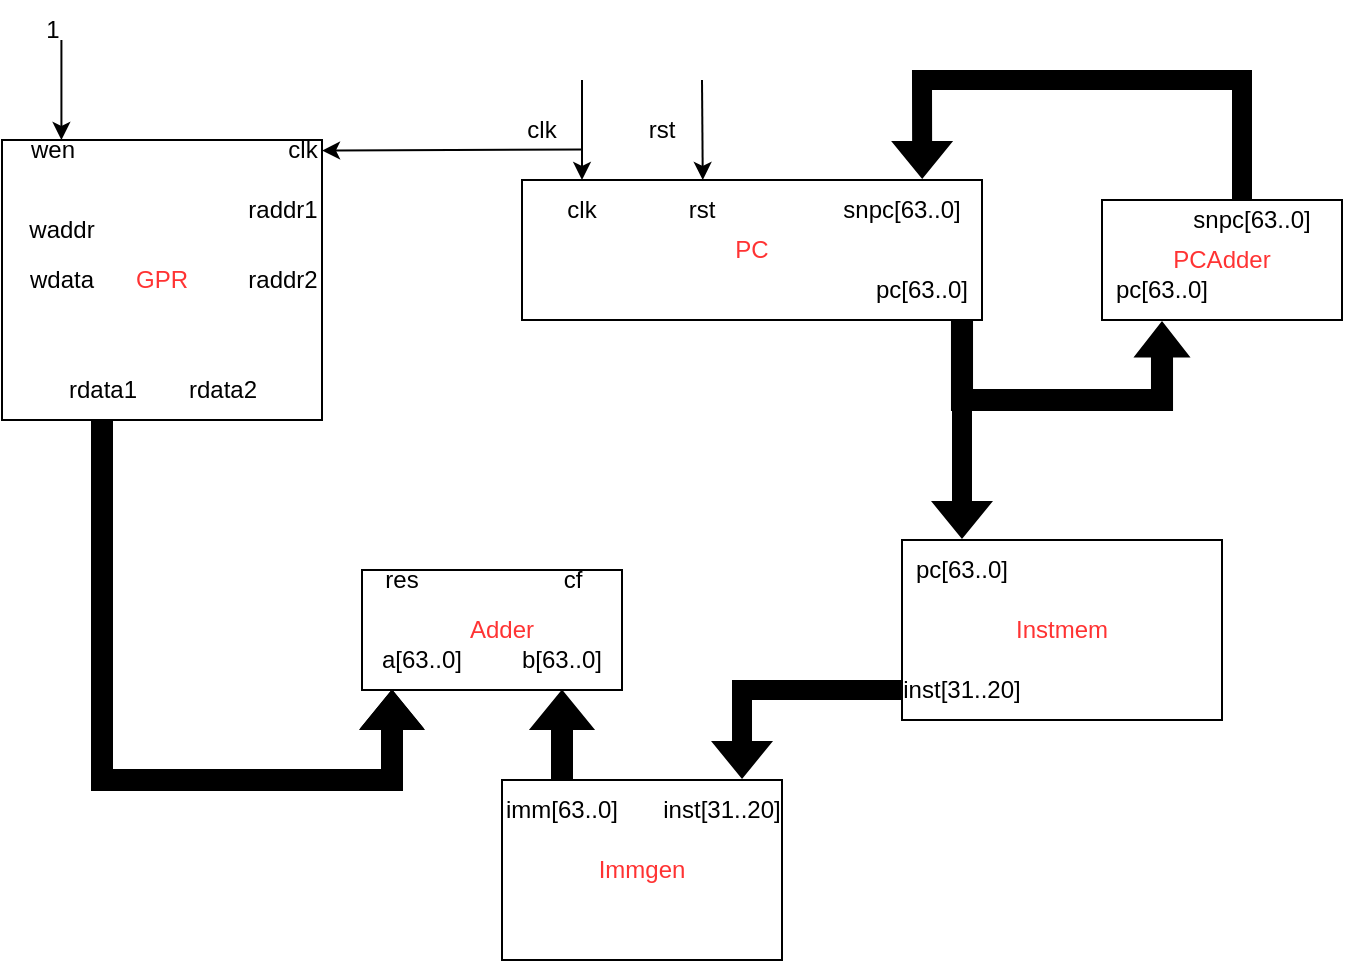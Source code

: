<mxfile version="20.4.1" type="github">
  <diagram id="aY5VUldWK6K_nh4r_hBn" name="Page-1">
    <mxGraphModel dx="786" dy="431" grid="1" gridSize="10" guides="1" tooltips="1" connect="1" arrows="1" fold="1" page="1" pageScale="1" pageWidth="850" pageHeight="1100" math="0" shadow="0">
      <root>
        <mxCell id="0" />
        <mxCell id="1" parent="0" />
        <mxCell id="gdZSg_JXIYS8YBM3R42X-3" value="" style="endArrow=classic;html=1;rounded=0;" edge="1" parent="1">
          <mxGeometry width="50" height="50" relative="1" as="geometry">
            <mxPoint x="340" y="50" as="sourcePoint" />
            <mxPoint x="340" y="100" as="targetPoint" />
            <Array as="points">
              <mxPoint x="340" y="70" />
            </Array>
          </mxGeometry>
        </mxCell>
        <mxCell id="gdZSg_JXIYS8YBM3R42X-4" value="clk" style="text;html=1;strokeColor=none;fillColor=none;align=center;verticalAlign=middle;whiteSpace=wrap;rounded=0;" vertex="1" parent="1">
          <mxGeometry x="290" y="60" width="60" height="30" as="geometry" />
        </mxCell>
        <mxCell id="gdZSg_JXIYS8YBM3R42X-5" value="" style="endArrow=classic;html=1;rounded=0;entryX=0.393;entryY=0;entryDx=0;entryDy=0;entryPerimeter=0;" edge="1" parent="1" target="gdZSg_JXIYS8YBM3R42X-1">
          <mxGeometry width="50" height="50" relative="1" as="geometry">
            <mxPoint x="400" y="50" as="sourcePoint" />
            <mxPoint x="445" y="33.571" as="targetPoint" />
          </mxGeometry>
        </mxCell>
        <mxCell id="gdZSg_JXIYS8YBM3R42X-7" value="rst" style="text;html=1;strokeColor=none;fillColor=none;align=center;verticalAlign=middle;whiteSpace=wrap;rounded=0;" vertex="1" parent="1">
          <mxGeometry x="350" y="60" width="60" height="30" as="geometry" />
        </mxCell>
        <mxCell id="gdZSg_JXIYS8YBM3R42X-9" value="" style="shape=flexArrow;endArrow=classic;html=1;rounded=0;entryX=0.87;entryY=0;entryDx=0;entryDy=0;entryPerimeter=0;fillColor=#000000;strokeColor=none;" edge="1" parent="1" target="gdZSg_JXIYS8YBM3R42X-1">
          <mxGeometry width="50" height="50" relative="1" as="geometry">
            <mxPoint x="670" y="110" as="sourcePoint" />
            <mxPoint x="510" y="50" as="targetPoint" />
            <Array as="points">
              <mxPoint x="670" y="50" />
              <mxPoint x="650.34" y="50" />
              <mxPoint x="510" y="50" />
            </Array>
          </mxGeometry>
        </mxCell>
        <mxCell id="gdZSg_JXIYS8YBM3R42X-11" value="" style="shape=flexArrow;endArrow=classic;html=1;rounded=0;width=11.034;endSize=5.745;endWidth=16.528;entryX=0.25;entryY=1;entryDx=0;entryDy=0;fillColor=#000000;strokeColor=none;" edge="1" parent="1" target="gdZSg_JXIYS8YBM3R42X-13">
          <mxGeometry width="50" height="50" relative="1" as="geometry">
            <mxPoint x="530" y="170" as="sourcePoint" />
            <mxPoint x="660" y="210" as="targetPoint" />
            <Array as="points">
              <mxPoint x="530" y="210" />
              <mxPoint x="560" y="210" />
              <mxPoint x="600" y="210" />
              <mxPoint x="630" y="210" />
            </Array>
          </mxGeometry>
        </mxCell>
        <mxCell id="gdZSg_JXIYS8YBM3R42X-13" value="&lt;font color=&quot;#ff3333&quot;&gt;PCAdder&lt;/font&gt;" style="rounded=0;whiteSpace=wrap;html=1;" vertex="1" parent="1">
          <mxGeometry x="600" y="110" width="120" height="60" as="geometry" />
        </mxCell>
        <mxCell id="gdZSg_JXIYS8YBM3R42X-18" value="" style="group" vertex="1" connectable="0" parent="1">
          <mxGeometry x="240" y="295" width="120" height="60" as="geometry" />
        </mxCell>
        <mxCell id="gdZSg_JXIYS8YBM3R42X-16" value="" style="rounded=0;whiteSpace=wrap;html=1;fontColor=#FF3333;" vertex="1" parent="gdZSg_JXIYS8YBM3R42X-18">
          <mxGeometry x="-10" width="130" height="60" as="geometry" />
        </mxCell>
        <mxCell id="gdZSg_JXIYS8YBM3R42X-17" value="Adder" style="text;html=1;strokeColor=none;fillColor=none;align=center;verticalAlign=middle;whiteSpace=wrap;rounded=0;fontColor=#FF3333;" vertex="1" parent="gdZSg_JXIYS8YBM3R42X-18">
          <mxGeometry x="30" y="15" width="60" height="30" as="geometry" />
        </mxCell>
        <mxCell id="gdZSg_JXIYS8YBM3R42X-39" value="b[63..0]" style="text;html=1;strokeColor=none;fillColor=none;align=center;verticalAlign=middle;whiteSpace=wrap;rounded=0;fontColor=#000000;" vertex="1" parent="gdZSg_JXIYS8YBM3R42X-18">
          <mxGeometry x="60" y="30" width="60" height="30" as="geometry" />
        </mxCell>
        <mxCell id="gdZSg_JXIYS8YBM3R42X-40" value="a[63..0]" style="text;html=1;strokeColor=none;fillColor=none;align=center;verticalAlign=middle;whiteSpace=wrap;rounded=0;fontColor=#000000;" vertex="1" parent="gdZSg_JXIYS8YBM3R42X-18">
          <mxGeometry x="-10" y="30" width="60" height="30" as="geometry" />
        </mxCell>
        <mxCell id="gdZSg_JXIYS8YBM3R42X-41" value="res" style="text;html=1;strokeColor=none;fillColor=none;align=center;verticalAlign=middle;whiteSpace=wrap;rounded=0;fontColor=#000000;" vertex="1" parent="gdZSg_JXIYS8YBM3R42X-18">
          <mxGeometry x="-20" y="-10" width="60" height="30" as="geometry" />
        </mxCell>
        <mxCell id="gdZSg_JXIYS8YBM3R42X-42" value="cf" style="text;html=1;align=center;verticalAlign=middle;resizable=0;points=[];autosize=1;strokeColor=none;fillColor=none;fontColor=#000000;" vertex="1" parent="gdZSg_JXIYS8YBM3R42X-18">
          <mxGeometry x="80" y="-10" width="30" height="30" as="geometry" />
        </mxCell>
        <mxCell id="gdZSg_JXIYS8YBM3R42X-19" value="" style="group" vertex="1" connectable="0" parent="1">
          <mxGeometry x="310" y="100" width="230" height="70" as="geometry" />
        </mxCell>
        <mxCell id="gdZSg_JXIYS8YBM3R42X-1" value="" style="rounded=0;whiteSpace=wrap;html=1;" vertex="1" parent="gdZSg_JXIYS8YBM3R42X-19">
          <mxGeometry width="230" height="70" as="geometry" />
        </mxCell>
        <mxCell id="gdZSg_JXIYS8YBM3R42X-2" value="&lt;font color=&quot;#ff3333&quot;&gt;PC&lt;/font&gt;" style="text;html=1;align=center;verticalAlign=middle;whiteSpace=wrap;rounded=0;" vertex="1" parent="gdZSg_JXIYS8YBM3R42X-19">
          <mxGeometry x="85" y="20" width="60" height="30" as="geometry" />
        </mxCell>
        <mxCell id="gdZSg_JXIYS8YBM3R42X-10" value="snpc[63..0]" style="text;html=1;strokeColor=none;fillColor=none;align=center;verticalAlign=middle;whiteSpace=wrap;rounded=0;" vertex="1" parent="gdZSg_JXIYS8YBM3R42X-19">
          <mxGeometry x="160" width="60" height="30" as="geometry" />
        </mxCell>
        <mxCell id="gdZSg_JXIYS8YBM3R42X-12" value="pc[63..0]" style="text;html=1;strokeColor=none;fillColor=none;align=center;verticalAlign=middle;whiteSpace=wrap;rounded=0;" vertex="1" parent="gdZSg_JXIYS8YBM3R42X-19">
          <mxGeometry x="170" y="40" width="60" height="30" as="geometry" />
        </mxCell>
        <mxCell id="gdZSg_JXIYS8YBM3R42X-29" value="clk" style="text;html=1;strokeColor=none;fillColor=none;align=center;verticalAlign=middle;whiteSpace=wrap;rounded=0;" vertex="1" parent="gdZSg_JXIYS8YBM3R42X-19">
          <mxGeometry width="60" height="30" as="geometry" />
        </mxCell>
        <mxCell id="gdZSg_JXIYS8YBM3R42X-30" value="rst" style="text;html=1;strokeColor=none;fillColor=none;align=center;verticalAlign=middle;whiteSpace=wrap;rounded=0;" vertex="1" parent="gdZSg_JXIYS8YBM3R42X-19">
          <mxGeometry x="60" width="60" height="30" as="geometry" />
        </mxCell>
        <mxCell id="gdZSg_JXIYS8YBM3R42X-21" value="" style="shape=flexArrow;endArrow=classic;html=1;rounded=0;fontColor=#FF3333;fillColor=#000000;strokeColor=none;" edge="1" parent="1">
          <mxGeometry width="50" height="50" relative="1" as="geometry">
            <mxPoint x="530" y="210" as="sourcePoint" />
            <mxPoint x="530" y="280" as="targetPoint" />
          </mxGeometry>
        </mxCell>
        <mxCell id="gdZSg_JXIYS8YBM3R42X-24" value="&lt;font color=&quot;#ff3333&quot;&gt;Instmem&lt;/font&gt;" style="rounded=0;whiteSpace=wrap;html=1;fontColor=#000000;" vertex="1" parent="1">
          <mxGeometry x="500" y="280" width="160" height="90" as="geometry" />
        </mxCell>
        <mxCell id="gdZSg_JXIYS8YBM3R42X-27" value="snpc[63..0]" style="text;html=1;strokeColor=none;fillColor=none;align=center;verticalAlign=middle;whiteSpace=wrap;rounded=0;" vertex="1" parent="1">
          <mxGeometry x="650" y="110" width="50" height="20" as="geometry" />
        </mxCell>
        <mxCell id="gdZSg_JXIYS8YBM3R42X-28" value="pc[63..0]" style="text;html=1;strokeColor=none;fillColor=none;align=center;verticalAlign=middle;whiteSpace=wrap;rounded=0;" vertex="1" parent="1">
          <mxGeometry x="600" y="140" width="60" height="30" as="geometry" />
        </mxCell>
        <mxCell id="gdZSg_JXIYS8YBM3R42X-31" value="pc[63..0]" style="text;html=1;strokeColor=none;fillColor=none;align=center;verticalAlign=middle;whiteSpace=wrap;rounded=0;" vertex="1" parent="1">
          <mxGeometry x="500" y="280" width="60" height="30" as="geometry" />
        </mxCell>
        <mxCell id="gdZSg_JXIYS8YBM3R42X-34" style="edgeStyle=orthogonalEdgeStyle;rounded=0;orthogonalLoop=1;jettySize=auto;html=1;entryX=0.667;entryY=0;entryDx=0;entryDy=0;fontColor=#FF3333;fillColor=#000000;shape=flexArrow;strokeColor=none;entryPerimeter=0;" edge="1" parent="1" source="gdZSg_JXIYS8YBM3R42X-32" target="gdZSg_JXIYS8YBM3R42X-36">
          <mxGeometry relative="1" as="geometry" />
        </mxCell>
        <mxCell id="gdZSg_JXIYS8YBM3R42X-32" value="inst[31..20]" style="text;html=1;strokeColor=none;fillColor=none;align=center;verticalAlign=middle;whiteSpace=wrap;rounded=0;fontColor=#000000;" vertex="1" parent="1">
          <mxGeometry x="500" y="340" width="60" height="30" as="geometry" />
        </mxCell>
        <mxCell id="gdZSg_JXIYS8YBM3R42X-33" value="&lt;font color=&quot;#ff3333&quot;&gt;Immgen&lt;/font&gt;" style="rounded=0;whiteSpace=wrap;html=1;fontColor=#000000;" vertex="1" parent="1">
          <mxGeometry x="300" y="400" width="140" height="90" as="geometry" />
        </mxCell>
        <mxCell id="gdZSg_JXIYS8YBM3R42X-36" value="&lt;font color=&quot;#000000&quot;&gt;inst[31..20]&lt;/font&gt;" style="text;html=1;strokeColor=none;fillColor=none;align=center;verticalAlign=middle;whiteSpace=wrap;rounded=0;fontColor=#FF3333;" vertex="1" parent="1">
          <mxGeometry x="380" y="400" width="60" height="30" as="geometry" />
        </mxCell>
        <mxCell id="gdZSg_JXIYS8YBM3R42X-43" style="edgeStyle=orthogonalEdgeStyle;shape=flexArrow;rounded=0;orthogonalLoop=1;jettySize=auto;html=1;exitX=0.5;exitY=0;exitDx=0;exitDy=0;entryX=0.5;entryY=1;entryDx=0;entryDy=0;fontColor=#000000;fillColor=#000000;" edge="1" parent="1" source="gdZSg_JXIYS8YBM3R42X-37" target="gdZSg_JXIYS8YBM3R42X-39">
          <mxGeometry relative="1" as="geometry" />
        </mxCell>
        <mxCell id="gdZSg_JXIYS8YBM3R42X-37" value="imm[63..0]" style="text;html=1;strokeColor=none;fillColor=none;align=center;verticalAlign=middle;whiteSpace=wrap;rounded=0;fontColor=#000000;" vertex="1" parent="1">
          <mxGeometry x="300" y="400" width="60" height="30" as="geometry" />
        </mxCell>
        <mxCell id="gdZSg_JXIYS8YBM3R42X-44" value="&lt;font color=&quot;#ff3333&quot;&gt;GPR&lt;/font&gt;" style="whiteSpace=wrap;html=1;fontColor=#000000;" vertex="1" parent="1">
          <mxGeometry x="50" y="80" width="160" height="140" as="geometry" />
        </mxCell>
        <mxCell id="gdZSg_JXIYS8YBM3R42X-46" value="" style="endArrow=classic;html=1;rounded=0;fontColor=#FF3333;fillColor=#000000;" edge="1" parent="1">
          <mxGeometry width="50" height="50" relative="1" as="geometry">
            <mxPoint x="340" y="84.71" as="sourcePoint" />
            <mxPoint x="210" y="85.28" as="targetPoint" />
          </mxGeometry>
        </mxCell>
        <mxCell id="gdZSg_JXIYS8YBM3R42X-47" value="&lt;font color=&quot;#000000&quot;&gt;clk&lt;/font&gt;" style="text;html=1;align=center;verticalAlign=middle;resizable=0;points=[];autosize=1;strokeColor=none;fillColor=none;fontColor=#FF3333;" vertex="1" parent="1">
          <mxGeometry x="180" y="70" width="40" height="30" as="geometry" />
        </mxCell>
        <mxCell id="gdZSg_JXIYS8YBM3R42X-48" value="wen" style="text;html=1;align=center;verticalAlign=middle;resizable=0;points=[];autosize=1;strokeColor=none;fillColor=none;fontColor=#000000;" vertex="1" parent="1">
          <mxGeometry x="50" y="70" width="50" height="30" as="geometry" />
        </mxCell>
        <mxCell id="gdZSg_JXIYS8YBM3R42X-49" value="waddr" style="text;html=1;strokeColor=none;fillColor=none;align=center;verticalAlign=middle;whiteSpace=wrap;rounded=0;fontColor=#000000;" vertex="1" parent="1">
          <mxGeometry x="50" y="110" width="60" height="30" as="geometry" />
        </mxCell>
        <mxCell id="gdZSg_JXIYS8YBM3R42X-50" value="wdata" style="text;html=1;strokeColor=none;fillColor=none;align=center;verticalAlign=middle;whiteSpace=wrap;rounded=0;fontColor=#000000;" vertex="1" parent="1">
          <mxGeometry x="50" y="135" width="60" height="30" as="geometry" />
        </mxCell>
        <mxCell id="gdZSg_JXIYS8YBM3R42X-51" value="raddr1" style="text;html=1;align=center;verticalAlign=middle;resizable=0;points=[];autosize=1;strokeColor=none;fillColor=none;fontColor=#000000;" vertex="1" parent="1">
          <mxGeometry x="160" y="100" width="60" height="30" as="geometry" />
        </mxCell>
        <mxCell id="gdZSg_JXIYS8YBM3R42X-52" value="raddr2" style="text;html=1;align=center;verticalAlign=middle;resizable=0;points=[];autosize=1;strokeColor=none;fillColor=none;fontColor=#000000;" vertex="1" parent="1">
          <mxGeometry x="160" y="135" width="60" height="30" as="geometry" />
        </mxCell>
        <mxCell id="gdZSg_JXIYS8YBM3R42X-58" style="edgeStyle=orthogonalEdgeStyle;rounded=0;orthogonalLoop=1;jettySize=auto;html=1;fontColor=#000000;fillColor=#000000;entryX=0.25;entryY=1;entryDx=0;entryDy=0;shape=flexArrow;" edge="1" parent="1" source="gdZSg_JXIYS8YBM3R42X-53" target="gdZSg_JXIYS8YBM3R42X-40">
          <mxGeometry relative="1" as="geometry">
            <mxPoint x="250" y="400" as="targetPoint" />
            <Array as="points">
              <mxPoint x="100" y="400" />
              <mxPoint x="245" y="400" />
            </Array>
          </mxGeometry>
        </mxCell>
        <mxCell id="gdZSg_JXIYS8YBM3R42X-53" value="rdata1" style="text;html=1;align=center;verticalAlign=middle;resizable=0;points=[];autosize=1;strokeColor=none;fillColor=none;fontColor=#000000;" vertex="1" parent="1">
          <mxGeometry x="70" y="190" width="60" height="30" as="geometry" />
        </mxCell>
        <mxCell id="gdZSg_JXIYS8YBM3R42X-54" value="rdata2" style="text;html=1;align=center;verticalAlign=middle;resizable=0;points=[];autosize=1;strokeColor=none;fillColor=none;fontColor=#000000;" vertex="1" parent="1">
          <mxGeometry x="130" y="190" width="60" height="30" as="geometry" />
        </mxCell>
        <mxCell id="gdZSg_JXIYS8YBM3R42X-55" value="" style="endArrow=classic;html=1;rounded=0;fontColor=#000000;fillColor=#000000;" edge="1" parent="1">
          <mxGeometry width="50" height="50" relative="1" as="geometry">
            <mxPoint x="79.71" y="30" as="sourcePoint" />
            <mxPoint x="79.71" y="80" as="targetPoint" />
          </mxGeometry>
        </mxCell>
        <mxCell id="gdZSg_JXIYS8YBM3R42X-56" value="1" style="text;html=1;align=center;verticalAlign=middle;resizable=0;points=[];autosize=1;strokeColor=none;fillColor=none;fontColor=#000000;" vertex="1" parent="1">
          <mxGeometry x="60" y="10" width="30" height="30" as="geometry" />
        </mxCell>
      </root>
    </mxGraphModel>
  </diagram>
</mxfile>
